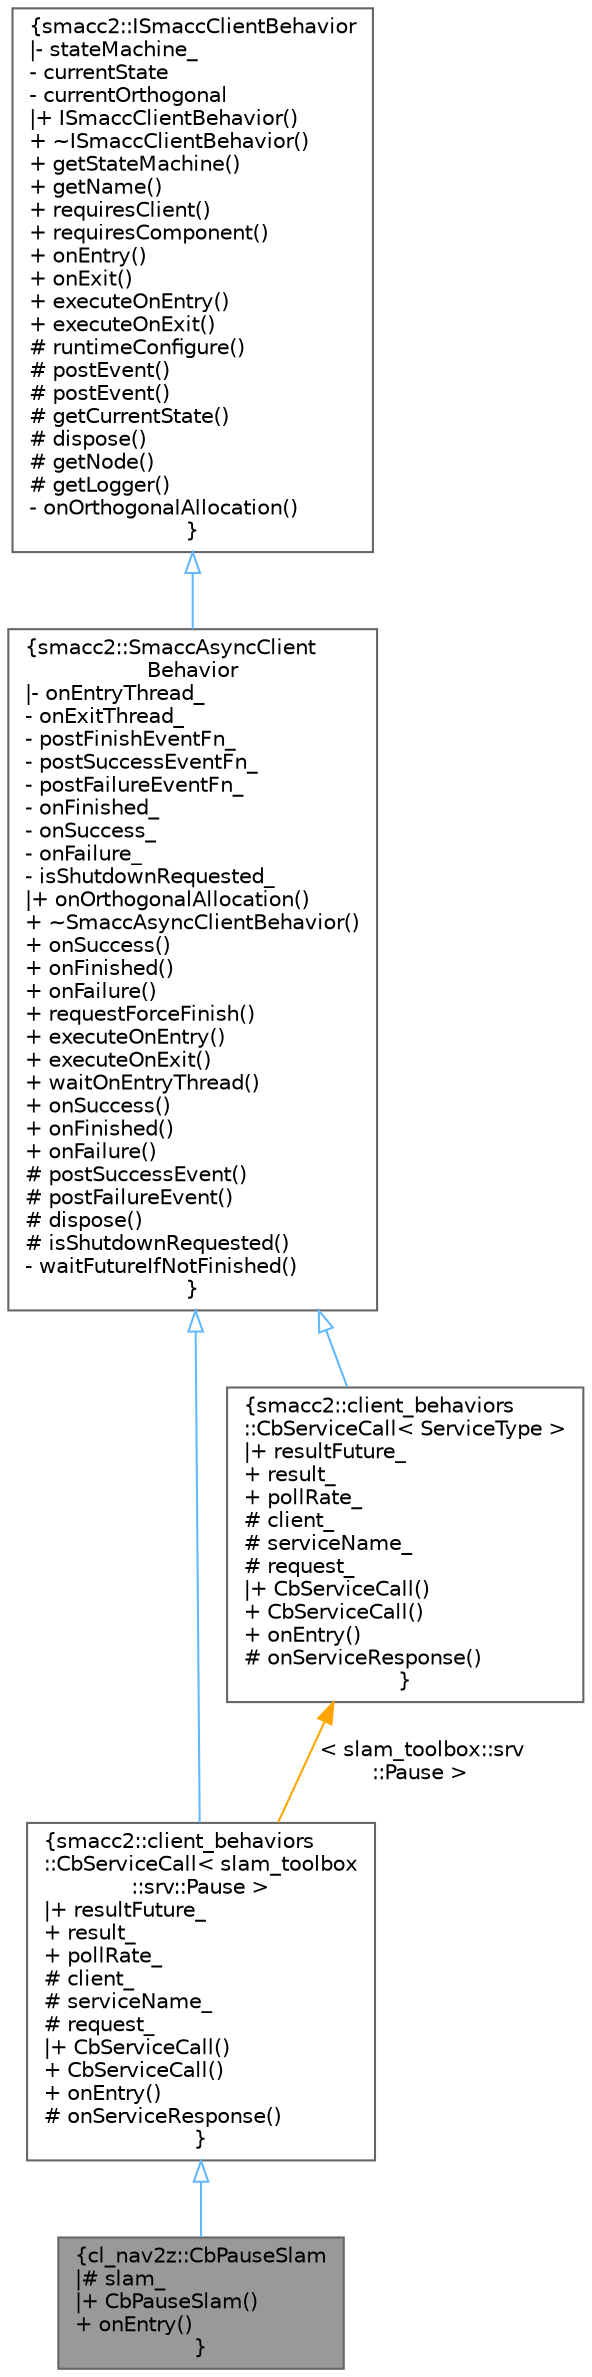 digraph "cl_nav2z::CbPauseSlam"
{
 // LATEX_PDF_SIZE
  bgcolor="transparent";
  edge [fontname=Helvetica,fontsize=10,labelfontname=Helvetica,labelfontsize=10];
  node [fontname=Helvetica,fontsize=10,shape=box,height=0.2,width=0.4];
  Node1 [label="{cl_nav2z::CbPauseSlam\n|# slam_\l|+ CbPauseSlam()\l+ onEntry()\l}",height=0.2,width=0.4,color="gray40", fillcolor="grey60", style="filled", fontcolor="black",tooltip=" "];
  Node2 -> Node1 [dir="back",color="steelblue1",style="solid",arrowtail="onormal"];
  Node2 [label="{smacc2::client_behaviors\l::CbServiceCall\< slam_toolbox\l::srv::Pause \>\n|+ resultFuture_\l+ result_\l+ pollRate_\l# client_\l# serviceName_\l# request_\l|+ CbServiceCall()\l+ CbServiceCall()\l+ onEntry()\l# onServiceResponse()\l}",height=0.2,width=0.4,color="gray40", fillcolor="white", style="filled",URL="$classsmacc2_1_1client__behaviors_1_1CbServiceCall.html",tooltip=" "];
  Node3 -> Node2 [dir="back",color="steelblue1",style="solid",arrowtail="onormal"];
  Node3 [label="{smacc2::SmaccAsyncClient\lBehavior\n|- onEntryThread_\l- onExitThread_\l- postFinishEventFn_\l- postSuccessEventFn_\l- postFailureEventFn_\l- onFinished_\l- onSuccess_\l- onFailure_\l- isShutdownRequested_\l|+ onOrthogonalAllocation()\l+ ~SmaccAsyncClientBehavior()\l+ onSuccess()\l+ onFinished()\l+ onFailure()\l+ requestForceFinish()\l+ executeOnEntry()\l+ executeOnExit()\l+ waitOnEntryThread()\l+ onSuccess()\l+ onFinished()\l+ onFailure()\l# postSuccessEvent()\l# postFailureEvent()\l# dispose()\l# isShutdownRequested()\l- waitFutureIfNotFinished()\l}",height=0.2,width=0.4,color="gray40", fillcolor="white", style="filled",URL="$classsmacc2_1_1SmaccAsyncClientBehavior.html",tooltip=" "];
  Node4 -> Node3 [dir="back",color="steelblue1",style="solid",arrowtail="onormal"];
  Node4 [label="{smacc2::ISmaccClientBehavior\n|- stateMachine_\l- currentState\l- currentOrthogonal\l|+ ISmaccClientBehavior()\l+ ~ISmaccClientBehavior()\l+ getStateMachine()\l+ getName()\l+ requiresClient()\l+ requiresComponent()\l+ onEntry()\l+ onExit()\l+ executeOnEntry()\l+ executeOnExit()\l# runtimeConfigure()\l# postEvent()\l# postEvent()\l# getCurrentState()\l# dispose()\l# getNode()\l# getLogger()\l- onOrthogonalAllocation()\l}",height=0.2,width=0.4,color="gray40", fillcolor="white", style="filled",URL="$classsmacc2_1_1ISmaccClientBehavior.html",tooltip=" "];
  Node5 -> Node2 [dir="back",color="orange",style="solid",label=" \< slam_toolbox::srv\l::Pause \>" ];
  Node5 [label="{smacc2::client_behaviors\l::CbServiceCall\< ServiceType \>\n|+ resultFuture_\l+ result_\l+ pollRate_\l# client_\l# serviceName_\l# request_\l|+ CbServiceCall()\l+ CbServiceCall()\l+ onEntry()\l# onServiceResponse()\l}",height=0.2,width=0.4,color="gray40", fillcolor="white", style="filled",URL="$classsmacc2_1_1client__behaviors_1_1CbServiceCall.html",tooltip=" "];
  Node3 -> Node5 [dir="back",color="steelblue1",style="solid",arrowtail="onormal"];
}
